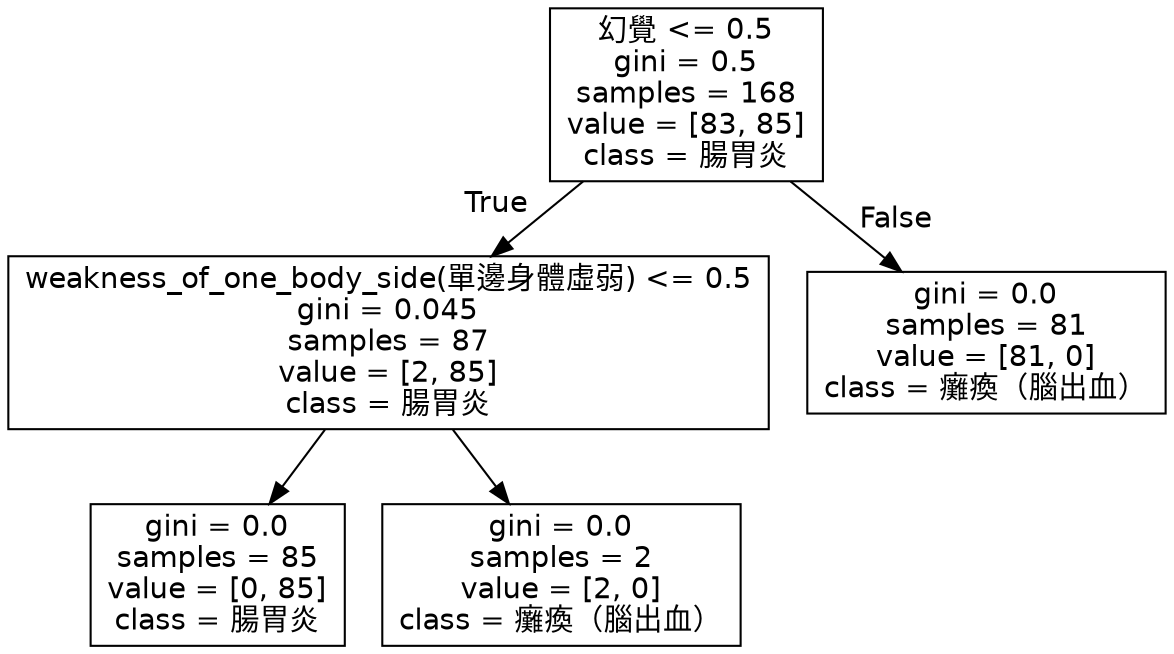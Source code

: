 digraph Tree {
node [shape=box, fontname="helvetica"] ;
edge [fontname="helvetica"] ;
0 [label="幻覺 <= 0.5\ngini = 0.5\nsamples = 168\nvalue = [83, 85]\nclass = 腸胃炎"] ;
1 [label="weakness_of_one_body_side(單邊身體虛弱) <= 0.5\ngini = 0.045\nsamples = 87\nvalue = [2, 85]\nclass = 腸胃炎"] ;
0 -> 1 [labeldistance=2.5, labelangle=45, headlabel="True"] ;
2 [label="gini = 0.0\nsamples = 85\nvalue = [0, 85]\nclass = 腸胃炎"] ;
1 -> 2 ;
3 [label="gini = 0.0\nsamples = 2\nvalue = [2, 0]\nclass = 癱瘓（腦出血）"] ;
1 -> 3 ;
4 [label="gini = 0.0\nsamples = 81\nvalue = [81, 0]\nclass = 癱瘓（腦出血）"] ;
0 -> 4 [labeldistance=2.5, labelangle=-45, headlabel="False"] ;
}